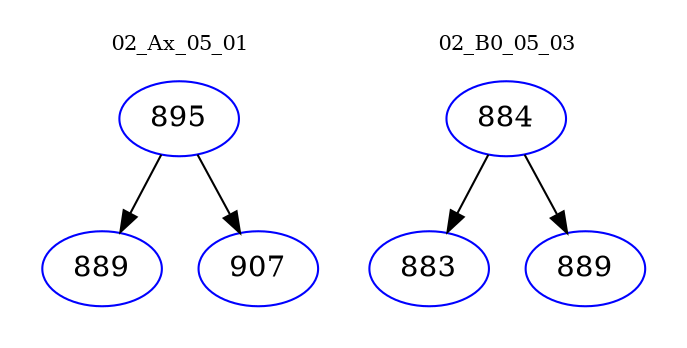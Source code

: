 digraph{
subgraph cluster_0 {
color = white
label = "02_Ax_05_01";
fontsize=10;
T0_895 [label="895", color="blue"]
T0_895 -> T0_889 [color="black"]
T0_889 [label="889", color="blue"]
T0_895 -> T0_907 [color="black"]
T0_907 [label="907", color="blue"]
}
subgraph cluster_1 {
color = white
label = "02_B0_05_03";
fontsize=10;
T1_884 [label="884", color="blue"]
T1_884 -> T1_883 [color="black"]
T1_883 [label="883", color="blue"]
T1_884 -> T1_889 [color="black"]
T1_889 [label="889", color="blue"]
}
}
